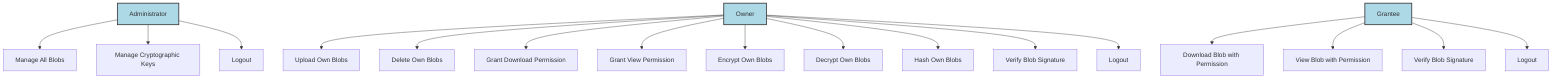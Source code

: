 graph TD;

Admin["Administrator"]
Owner["Owner"]
Grantee["Grantee"]

Admin --> UC1["Manage All Blobs"]
Admin --> UC2["Manage Cryptographic Keys"]
Admin --> UC3["Logout"]

Owner --> UC4["Upload Own Blobs"]
Owner --> UC5["Delete Own Blobs"]
Owner --> UC6["Grant Download Permission"]
Owner --> UC7["Grant View Permission"]
Owner --> UC8["Encrypt Own Blobs"]
Owner --> UC9["Decrypt Own Blobs"]
Owner --> UC10["Hash Own Blobs"]
Owner --> UC11["Verify Blob Signature"]
Owner --> UC12["Logout"]

Grantee --> UC13["Download Blob with Permission"]
Grantee --> UC14["View Blob with Permission"]
Grantee --> UC15["Verify Blob Signature"]
Grantee --> UC16["Logout"]

classDef actor fill:#ADD8E6,stroke:#333,stroke-width:2px;
class Admin,Owner,Grantee actor;